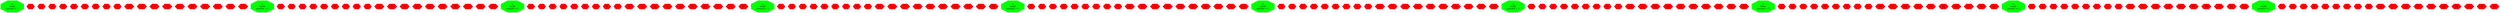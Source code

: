digraph G{
rankdir=UD;
ptr0x5595378dc3e0 [color = "green", style = "filled", fillcolor = "green",label =" 0 \n(null)
amount = 1",shape = "octagon"];
ptr0x5595378dc3f8 [color = "red", style = "filled", fillcolor = "red",label =" 1 ",shape = "hexagon"];
ptr0x5595378dc410 [color = "red", style = "filled", fillcolor = "red",label =" 2 ",shape = "hexagon"];
ptr0x5595378dc428 [color = "red", style = "filled", fillcolor = "red",label =" 3 ",shape = "hexagon"];
ptr0x5595378dc440 [color = "red", style = "filled", fillcolor = "red",label =" 4 ",shape = "hexagon"];
ptr0x5595378dc458 [color = "red", style = "filled", fillcolor = "red",label =" 5 ",shape = "hexagon"];
ptr0x5595378dc470 [color = "red", style = "filled", fillcolor = "red",label =" 6 ",shape = "hexagon"];
ptr0x5595378dc488 [color = "red", style = "filled", fillcolor = "red",label =" 7 ",shape = "hexagon"];
ptr0x5595378dc4a0 [color = "red", style = "filled", fillcolor = "red",label =" 8 ",shape = "hexagon"];
ptr0x5595378dc4b8 [color = "red", style = "filled", fillcolor = "red",label =" 9 ",shape = "hexagon"];
ptr0x5595378dc4d0 [color = "red", style = "filled", fillcolor = "red",label =" 10 ",shape = "hexagon"];
ptr0x5595378dc4e8 [color = "red", style = "filled", fillcolor = "red",label =" 11 ",shape = "hexagon"];
ptr0x5595378dc500 [color = "red", style = "filled", fillcolor = "red",label =" 12 ",shape = "hexagon"];
ptr0x5595378dc518 [color = "red", style = "filled", fillcolor = "red",label =" 13 ",shape = "hexagon"];
ptr0x5595378dc530 [color = "red", style = "filled", fillcolor = "red",label =" 14 ",shape = "hexagon"];
ptr0x5595378dc548 [color = "red", style = "filled", fillcolor = "red",label =" 15 ",shape = "hexagon"];
ptr0x5595378dc560 [color = "red", style = "filled", fillcolor = "red",label =" 16 ",shape = "hexagon"];
ptr0x5595378dc578 [color = "red", style = "filled", fillcolor = "red",label =" 17 ",shape = "hexagon"];
ptr0x5595378dc590 [color = "red", style = "filled", fillcolor = "red",label =" 18 ",shape = "hexagon"];
ptr0x5595378dc5a8 [color = "red", style = "filled", fillcolor = "red",label =" 19 ",shape = "hexagon"];
ptr0x5595378dc5d0 [color = "green", style = "filled", fillcolor = "green",label =" 0 \n(null)
amount = 1",shape = "octagon"];
ptr0x5595378dc5e8 [color = "red", style = "filled", fillcolor = "red",label =" 1 ",shape = "hexagon"];
ptr0x5595378dc600 [color = "red", style = "filled", fillcolor = "red",label =" 2 ",shape = "hexagon"];
ptr0x5595378dc618 [color = "red", style = "filled", fillcolor = "red",label =" 3 ",shape = "hexagon"];
ptr0x5595378dc630 [color = "red", style = "filled", fillcolor = "red",label =" 4 ",shape = "hexagon"];
ptr0x5595378dc648 [color = "red", style = "filled", fillcolor = "red",label =" 5 ",shape = "hexagon"];
ptr0x5595378dc660 [color = "red", style = "filled", fillcolor = "red",label =" 6 ",shape = "hexagon"];
ptr0x5595378dc678 [color = "red", style = "filled", fillcolor = "red",label =" 7 ",shape = "hexagon"];
ptr0x5595378dc690 [color = "red", style = "filled", fillcolor = "red",label =" 8 ",shape = "hexagon"];
ptr0x5595378dc6a8 [color = "red", style = "filled", fillcolor = "red",label =" 9 ",shape = "hexagon"];
ptr0x5595378dc6c0 [color = "red", style = "filled", fillcolor = "red",label =" 10 ",shape = "hexagon"];
ptr0x5595378dc6d8 [color = "red", style = "filled", fillcolor = "red",label =" 11 ",shape = "hexagon"];
ptr0x5595378dc6f0 [color = "red", style = "filled", fillcolor = "red",label =" 12 ",shape = "hexagon"];
ptr0x5595378dc708 [color = "red", style = "filled", fillcolor = "red",label =" 13 ",shape = "hexagon"];
ptr0x5595378dc720 [color = "red", style = "filled", fillcolor = "red",label =" 14 ",shape = "hexagon"];
ptr0x5595378dc738 [color = "red", style = "filled", fillcolor = "red",label =" 15 ",shape = "hexagon"];
ptr0x5595378dc750 [color = "red", style = "filled", fillcolor = "red",label =" 16 ",shape = "hexagon"];
ptr0x5595378dc768 [color = "red", style = "filled", fillcolor = "red",label =" 17 ",shape = "hexagon"];
ptr0x5595378dc780 [color = "red", style = "filled", fillcolor = "red",label =" 18 ",shape = "hexagon"];
ptr0x5595378dc798 [color = "red", style = "filled", fillcolor = "red",label =" 19 ",shape = "hexagon"];
ptr0x5595378dc7c0 [color = "green", style = "filled", fillcolor = "green",label =" 0 \n(null)
amount = 1",shape = "octagon"];
ptr0x5595378dc7d8 [color = "red", style = "filled", fillcolor = "red",label =" 1 ",shape = "hexagon"];
ptr0x5595378dc7f0 [color = "red", style = "filled", fillcolor = "red",label =" 2 ",shape = "hexagon"];
ptr0x5595378dc808 [color = "red", style = "filled", fillcolor = "red",label =" 3 ",shape = "hexagon"];
ptr0x5595378dc820 [color = "red", style = "filled", fillcolor = "red",label =" 4 ",shape = "hexagon"];
ptr0x5595378dc838 [color = "red", style = "filled", fillcolor = "red",label =" 5 ",shape = "hexagon"];
ptr0x5595378dc850 [color = "red", style = "filled", fillcolor = "red",label =" 6 ",shape = "hexagon"];
ptr0x5595378dc868 [color = "red", style = "filled", fillcolor = "red",label =" 7 ",shape = "hexagon"];
ptr0x5595378dc880 [color = "red", style = "filled", fillcolor = "red",label =" 8 ",shape = "hexagon"];
ptr0x5595378dc898 [color = "red", style = "filled", fillcolor = "red",label =" 9 ",shape = "hexagon"];
ptr0x5595378dc8b0 [color = "red", style = "filled", fillcolor = "red",label =" 10 ",shape = "hexagon"];
ptr0x5595378dc8c8 [color = "red", style = "filled", fillcolor = "red",label =" 11 ",shape = "hexagon"];
ptr0x5595378dc8e0 [color = "red", style = "filled", fillcolor = "red",label =" 12 ",shape = "hexagon"];
ptr0x5595378dc8f8 [color = "red", style = "filled", fillcolor = "red",label =" 13 ",shape = "hexagon"];
ptr0x5595378dc910 [color = "red", style = "filled", fillcolor = "red",label =" 14 ",shape = "hexagon"];
ptr0x5595378dc928 [color = "red", style = "filled", fillcolor = "red",label =" 15 ",shape = "hexagon"];
ptr0x5595378dc940 [color = "red", style = "filled", fillcolor = "red",label =" 16 ",shape = "hexagon"];
ptr0x5595378dc958 [color = "red", style = "filled", fillcolor = "red",label =" 17 ",shape = "hexagon"];
ptr0x5595378dc970 [color = "red", style = "filled", fillcolor = "red",label =" 18 ",shape = "hexagon"];
ptr0x5595378dc988 [color = "red", style = "filled", fillcolor = "red",label =" 19 ",shape = "hexagon"];
ptr0x5595378dc9b0 [color = "green", style = "filled", fillcolor = "green",label =" 0 \n(null)
amount = 1",shape = "octagon"];
ptr0x5595378dc9c8 [color = "red", style = "filled", fillcolor = "red",label =" 1 ",shape = "hexagon"];
ptr0x5595378dc9e0 [color = "red", style = "filled", fillcolor = "red",label =" 2 ",shape = "hexagon"];
ptr0x5595378dc9f8 [color = "red", style = "filled", fillcolor = "red",label =" 3 ",shape = "hexagon"];
ptr0x5595378dca10 [color = "red", style = "filled", fillcolor = "red",label =" 4 ",shape = "hexagon"];
ptr0x5595378dca28 [color = "red", style = "filled", fillcolor = "red",label =" 5 ",shape = "hexagon"];
ptr0x5595378dca40 [color = "red", style = "filled", fillcolor = "red",label =" 6 ",shape = "hexagon"];
ptr0x5595378dca58 [color = "red", style = "filled", fillcolor = "red",label =" 7 ",shape = "hexagon"];
ptr0x5595378dca70 [color = "red", style = "filled", fillcolor = "red",label =" 8 ",shape = "hexagon"];
ptr0x5595378dca88 [color = "red", style = "filled", fillcolor = "red",label =" 9 ",shape = "hexagon"];
ptr0x5595378dcaa0 [color = "red", style = "filled", fillcolor = "red",label =" 10 ",shape = "hexagon"];
ptr0x5595378dcab8 [color = "red", style = "filled", fillcolor = "red",label =" 11 ",shape = "hexagon"];
ptr0x5595378dcad0 [color = "red", style = "filled", fillcolor = "red",label =" 12 ",shape = "hexagon"];
ptr0x5595378dcae8 [color = "red", style = "filled", fillcolor = "red",label =" 13 ",shape = "hexagon"];
ptr0x5595378dcb00 [color = "red", style = "filled", fillcolor = "red",label =" 14 ",shape = "hexagon"];
ptr0x5595378dcb18 [color = "red", style = "filled", fillcolor = "red",label =" 15 ",shape = "hexagon"];
ptr0x5595378dcb30 [color = "red", style = "filled", fillcolor = "red",label =" 16 ",shape = "hexagon"];
ptr0x5595378dcb48 [color = "red", style = "filled", fillcolor = "red",label =" 17 ",shape = "hexagon"];
ptr0x5595378dcb60 [color = "red", style = "filled", fillcolor = "red",label =" 18 ",shape = "hexagon"];
ptr0x5595378dcb78 [color = "red", style = "filled", fillcolor = "red",label =" 19 ",shape = "hexagon"];
ptr0x5595378dcba0 [color = "green", style = "filled", fillcolor = "green",label =" 0 \n(null)
amount = 1",shape = "octagon"];
ptr0x5595378dcbb8 [color = "red", style = "filled", fillcolor = "red",label =" 1 ",shape = "hexagon"];
ptr0x5595378dcbd0 [color = "red", style = "filled", fillcolor = "red",label =" 2 ",shape = "hexagon"];
ptr0x5595378dcbe8 [color = "red", style = "filled", fillcolor = "red",label =" 3 ",shape = "hexagon"];
ptr0x5595378dcc00 [color = "red", style = "filled", fillcolor = "red",label =" 4 ",shape = "hexagon"];
ptr0x5595378dcc18 [color = "red", style = "filled", fillcolor = "red",label =" 5 ",shape = "hexagon"];
ptr0x5595378dcc30 [color = "red", style = "filled", fillcolor = "red",label =" 6 ",shape = "hexagon"];
ptr0x5595378dcc48 [color = "red", style = "filled", fillcolor = "red",label =" 7 ",shape = "hexagon"];
ptr0x5595378dcc60 [color = "red", style = "filled", fillcolor = "red",label =" 8 ",shape = "hexagon"];
ptr0x5595378dcc78 [color = "red", style = "filled", fillcolor = "red",label =" 9 ",shape = "hexagon"];
ptr0x5595378dcc90 [color = "red", style = "filled", fillcolor = "red",label =" 10 ",shape = "hexagon"];
ptr0x5595378dcca8 [color = "red", style = "filled", fillcolor = "red",label =" 11 ",shape = "hexagon"];
ptr0x5595378dccc0 [color = "red", style = "filled", fillcolor = "red",label =" 12 ",shape = "hexagon"];
ptr0x5595378dccd8 [color = "red", style = "filled", fillcolor = "red",label =" 13 ",shape = "hexagon"];
ptr0x5595378dccf0 [color = "red", style = "filled", fillcolor = "red",label =" 14 ",shape = "hexagon"];
ptr0x5595378dcd08 [color = "red", style = "filled", fillcolor = "red",label =" 15 ",shape = "hexagon"];
ptr0x5595378dcd20 [color = "red", style = "filled", fillcolor = "red",label =" 16 ",shape = "hexagon"];
ptr0x5595378dcd38 [color = "red", style = "filled", fillcolor = "red",label =" 17 ",shape = "hexagon"];
ptr0x5595378dcd50 [color = "red", style = "filled", fillcolor = "red",label =" 18 ",shape = "hexagon"];
ptr0x5595378dcd68 [color = "red", style = "filled", fillcolor = "red",label =" 19 ",shape = "hexagon"];
ptr0x5595378dcd90 [color = "green", style = "filled", fillcolor = "green",label =" 0 \n(null)
amount = 1",shape = "octagon"];
ptr0x5595378dcda8 [color = "red", style = "filled", fillcolor = "red",label =" 1 ",shape = "hexagon"];
ptr0x5595378dcdc0 [color = "red", style = "filled", fillcolor = "red",label =" 2 ",shape = "hexagon"];
ptr0x5595378dcdd8 [color = "red", style = "filled", fillcolor = "red",label =" 3 ",shape = "hexagon"];
ptr0x5595378dcdf0 [color = "red", style = "filled", fillcolor = "red",label =" 4 ",shape = "hexagon"];
ptr0x5595378dce08 [color = "red", style = "filled", fillcolor = "red",label =" 5 ",shape = "hexagon"];
ptr0x5595378dce20 [color = "red", style = "filled", fillcolor = "red",label =" 6 ",shape = "hexagon"];
ptr0x5595378dce38 [color = "red", style = "filled", fillcolor = "red",label =" 7 ",shape = "hexagon"];
ptr0x5595378dce50 [color = "red", style = "filled", fillcolor = "red",label =" 8 ",shape = "hexagon"];
ptr0x5595378dce68 [color = "red", style = "filled", fillcolor = "red",label =" 9 ",shape = "hexagon"];
ptr0x5595378dce80 [color = "red", style = "filled", fillcolor = "red",label =" 10 ",shape = "hexagon"];
ptr0x5595378dce98 [color = "red", style = "filled", fillcolor = "red",label =" 11 ",shape = "hexagon"];
ptr0x5595378dceb0 [color = "red", style = "filled", fillcolor = "red",label =" 12 ",shape = "hexagon"];
ptr0x5595378dcec8 [color = "red", style = "filled", fillcolor = "red",label =" 13 ",shape = "hexagon"];
ptr0x5595378dcee0 [color = "red", style = "filled", fillcolor = "red",label =" 14 ",shape = "hexagon"];
ptr0x5595378dcef8 [color = "red", style = "filled", fillcolor = "red",label =" 15 ",shape = "hexagon"];
ptr0x5595378dcf10 [color = "red", style = "filled", fillcolor = "red",label =" 16 ",shape = "hexagon"];
ptr0x5595378dcf28 [color = "red", style = "filled", fillcolor = "red",label =" 17 ",shape = "hexagon"];
ptr0x5595378dcf40 [color = "red", style = "filled", fillcolor = "red",label =" 18 ",shape = "hexagon"];
ptr0x5595378dcf58 [color = "red", style = "filled", fillcolor = "red",label =" 19 ",shape = "hexagon"];
ptr0x5595378dcf80 [color = "green", style = "filled", fillcolor = "green",label =" 0 \n(null)
amount = 1",shape = "octagon"];
ptr0x5595378dcf98 [color = "red", style = "filled", fillcolor = "red",label =" 1 ",shape = "hexagon"];
ptr0x5595378dcfb0 [color = "red", style = "filled", fillcolor = "red",label =" 2 ",shape = "hexagon"];
ptr0x5595378dcfc8 [color = "red", style = "filled", fillcolor = "red",label =" 3 ",shape = "hexagon"];
ptr0x5595378dcfe0 [color = "red", style = "filled", fillcolor = "red",label =" 4 ",shape = "hexagon"];
ptr0x5595378dcff8 [color = "red", style = "filled", fillcolor = "red",label =" 5 ",shape = "hexagon"];
ptr0x5595378dd010 [color = "red", style = "filled", fillcolor = "red",label =" 6 ",shape = "hexagon"];
ptr0x5595378dd028 [color = "red", style = "filled", fillcolor = "red",label =" 7 ",shape = "hexagon"];
ptr0x5595378dd040 [color = "red", style = "filled", fillcolor = "red",label =" 8 ",shape = "hexagon"];
ptr0x5595378dd058 [color = "red", style = "filled", fillcolor = "red",label =" 9 ",shape = "hexagon"];
ptr0x5595378dd070 [color = "red", style = "filled", fillcolor = "red",label =" 10 ",shape = "hexagon"];
ptr0x5595378dd088 [color = "red", style = "filled", fillcolor = "red",label =" 11 ",shape = "hexagon"];
ptr0x5595378dd0a0 [color = "red", style = "filled", fillcolor = "red",label =" 12 ",shape = "hexagon"];
ptr0x5595378dd0b8 [color = "red", style = "filled", fillcolor = "red",label =" 13 ",shape = "hexagon"];
ptr0x5595378dd0d0 [color = "red", style = "filled", fillcolor = "red",label =" 14 ",shape = "hexagon"];
ptr0x5595378dd0e8 [color = "red", style = "filled", fillcolor = "red",label =" 15 ",shape = "hexagon"];
ptr0x5595378dd100 [color = "red", style = "filled", fillcolor = "red",label =" 16 ",shape = "hexagon"];
ptr0x5595378dd118 [color = "red", style = "filled", fillcolor = "red",label =" 17 ",shape = "hexagon"];
ptr0x5595378dd130 [color = "red", style = "filled", fillcolor = "red",label =" 18 ",shape = "hexagon"];
ptr0x5595378dd148 [color = "red", style = "filled", fillcolor = "red",label =" 19 ",shape = "hexagon"];
ptr0x5595378dd170 [color = "green", style = "filled", fillcolor = "green",label =" 0 \nWhat
amount = 1",shape = "octagon"];
ptr0x5595378dd188 [color = "red", style = "filled", fillcolor = "red",label =" 1 ",shape = "hexagon"];
ptr0x5595378dd1a0 [color = "red", style = "filled", fillcolor = "red",label =" 2 ",shape = "hexagon"];
ptr0x5595378dd1b8 [color = "red", style = "filled", fillcolor = "red",label =" 3 ",shape = "hexagon"];
ptr0x5595378dd1d0 [color = "red", style = "filled", fillcolor = "red",label =" 4 ",shape = "hexagon"];
ptr0x5595378dd1e8 [color = "red", style = "filled", fillcolor = "red",label =" 5 ",shape = "hexagon"];
ptr0x5595378dd200 [color = "red", style = "filled", fillcolor = "red",label =" 6 ",shape = "hexagon"];
ptr0x5595378dd218 [color = "red", style = "filled", fillcolor = "red",label =" 7 ",shape = "hexagon"];
ptr0x5595378dd230 [color = "red", style = "filled", fillcolor = "red",label =" 8 ",shape = "hexagon"];
ptr0x5595378dd248 [color = "red", style = "filled", fillcolor = "red",label =" 9 ",shape = "hexagon"];
ptr0x5595378dd260 [color = "red", style = "filled", fillcolor = "red",label =" 10 ",shape = "hexagon"];
ptr0x5595378dd278 [color = "red", style = "filled", fillcolor = "red",label =" 11 ",shape = "hexagon"];
ptr0x5595378dd290 [color = "red", style = "filled", fillcolor = "red",label =" 12 ",shape = "hexagon"];
ptr0x5595378dd2a8 [color = "red", style = "filled", fillcolor = "red",label =" 13 ",shape = "hexagon"];
ptr0x5595378dd2c0 [color = "red", style = "filled", fillcolor = "red",label =" 14 ",shape = "hexagon"];
ptr0x5595378dd2d8 [color = "red", style = "filled", fillcolor = "red",label =" 15 ",shape = "hexagon"];
ptr0x5595378dd2f0 [color = "red", style = "filled", fillcolor = "red",label =" 16 ",shape = "hexagon"];
ptr0x5595378dd308 [color = "red", style = "filled", fillcolor = "red",label =" 17 ",shape = "hexagon"];
ptr0x5595378dd320 [color = "red", style = "filled", fillcolor = "red",label =" 18 ",shape = "hexagon"];
ptr0x5595378dd338 [color = "red", style = "filled", fillcolor = "red",label =" 19 ",shape = "hexagon"];
ptr0x5595378dd360 [color = "green", style = "filled", fillcolor = "green",label =" 0 \n(null)
amount = 1",shape = "octagon"];
ptr0x5595378dd378 [color = "red", style = "filled", fillcolor = "red",label =" 1 ",shape = "hexagon"];
ptr0x5595378dd390 [color = "red", style = "filled", fillcolor = "red",label =" 2 ",shape = "hexagon"];
ptr0x5595378dd3a8 [color = "red", style = "filled", fillcolor = "red",label =" 3 ",shape = "hexagon"];
ptr0x5595378dd3c0 [color = "red", style = "filled", fillcolor = "red",label =" 4 ",shape = "hexagon"];
ptr0x5595378dd3d8 [color = "red", style = "filled", fillcolor = "red",label =" 5 ",shape = "hexagon"];
ptr0x5595378dd3f0 [color = "red", style = "filled", fillcolor = "red",label =" 6 ",shape = "hexagon"];
ptr0x5595378dd408 [color = "red", style = "filled", fillcolor = "red",label =" 7 ",shape = "hexagon"];
ptr0x5595378dd420 [color = "red", style = "filled", fillcolor = "red",label =" 8 ",shape = "hexagon"];
ptr0x5595378dd438 [color = "red", style = "filled", fillcolor = "red",label =" 9 ",shape = "hexagon"];
ptr0x5595378dd450 [color = "red", style = "filled", fillcolor = "red",label =" 10 ",shape = "hexagon"];
ptr0x5595378dd468 [color = "red", style = "filled", fillcolor = "red",label =" 11 ",shape = "hexagon"];
ptr0x5595378dd480 [color = "red", style = "filled", fillcolor = "red",label =" 12 ",shape = "hexagon"];
ptr0x5595378dd498 [color = "red", style = "filled", fillcolor = "red",label =" 13 ",shape = "hexagon"];
ptr0x5595378dd4b0 [color = "red", style = "filled", fillcolor = "red",label =" 14 ",shape = "hexagon"];
ptr0x5595378dd4c8 [color = "red", style = "filled", fillcolor = "red",label =" 15 ",shape = "hexagon"];
ptr0x5595378dd4e0 [color = "red", style = "filled", fillcolor = "red",label =" 16 ",shape = "hexagon"];
ptr0x5595378dd4f8 [color = "red", style = "filled", fillcolor = "red",label =" 17 ",shape = "hexagon"];
ptr0x5595378dd510 [color = "red", style = "filled", fillcolor = "red",label =" 18 ",shape = "hexagon"];
ptr0x5595378dd528 [color = "red", style = "filled", fillcolor = "red",label =" 19 ",shape = "hexagon"];
ptr0x5595378dd550 [color = "green", style = "filled", fillcolor = "green",label =" 0 \n(null)
amount = 1",shape = "octagon"];
ptr0x5595378dd568 [color = "red", style = "filled", fillcolor = "red",label =" 1 ",shape = "hexagon"];
ptr0x5595378dd580 [color = "red", style = "filled", fillcolor = "red",label =" 2 ",shape = "hexagon"];
ptr0x5595378dd598 [color = "red", style = "filled", fillcolor = "red",label =" 3 ",shape = "hexagon"];
ptr0x5595378dd5b0 [color = "red", style = "filled", fillcolor = "red",label =" 4 ",shape = "hexagon"];
ptr0x5595378dd5c8 [color = "red", style = "filled", fillcolor = "red",label =" 5 ",shape = "hexagon"];
ptr0x5595378dd5e0 [color = "red", style = "filled", fillcolor = "red",label =" 6 ",shape = "hexagon"];
ptr0x5595378dd5f8 [color = "red", style = "filled", fillcolor = "red",label =" 7 ",shape = "hexagon"];
ptr0x5595378dd610 [color = "red", style = "filled", fillcolor = "red",label =" 8 ",shape = "hexagon"];
ptr0x5595378dd628 [color = "red", style = "filled", fillcolor = "red",label =" 9 ",shape = "hexagon"];
ptr0x5595378dd640 [color = "red", style = "filled", fillcolor = "red",label =" 10 ",shape = "hexagon"];
ptr0x5595378dd658 [color = "red", style = "filled", fillcolor = "red",label =" 11 ",shape = "hexagon"];
ptr0x5595378dd670 [color = "red", style = "filled", fillcolor = "red",label =" 12 ",shape = "hexagon"];
ptr0x5595378dd688 [color = "red", style = "filled", fillcolor = "red",label =" 13 ",shape = "hexagon"];
ptr0x5595378dd6a0 [color = "red", style = "filled", fillcolor = "red",label =" 14 ",shape = "hexagon"];
ptr0x5595378dd6b8 [color = "red", style = "filled", fillcolor = "red",label =" 15 ",shape = "hexagon"];
ptr0x5595378dd6d0 [color = "red", style = "filled", fillcolor = "red",label =" 16 ",shape = "hexagon"];
ptr0x5595378dd6e8 [color = "red", style = "filled", fillcolor = "red",label =" 17 ",shape = "hexagon"];
ptr0x5595378dd700 [color = "red", style = "filled", fillcolor = "red",label =" 18 ",shape = "hexagon"];
ptr0x5595378dd718 [color = "red", style = "filled", fillcolor = "red",label =" 19 ",shape = "hexagon"];
}